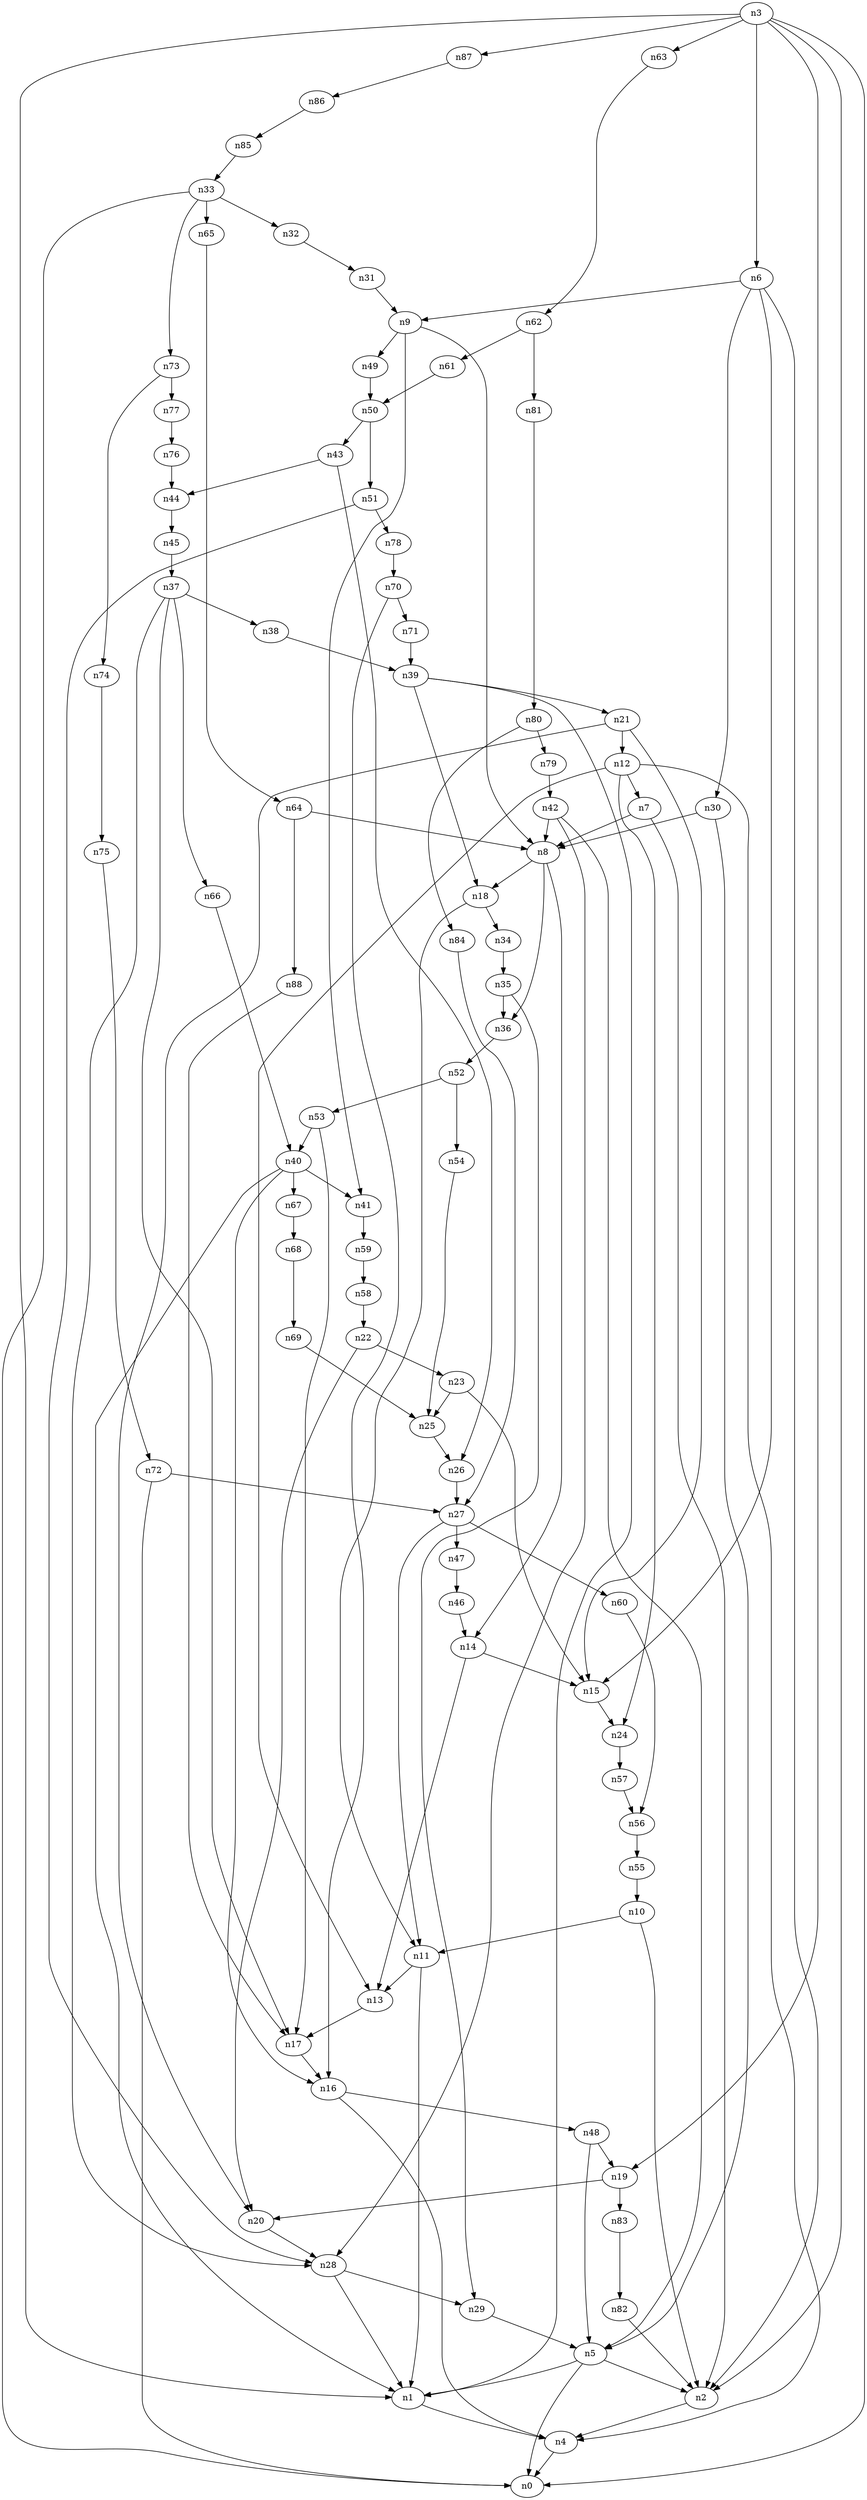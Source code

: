 digraph G {
	n1 -> n4	 [_graphml_id=e4];
	n2 -> n4	 [_graphml_id=e7];
	n3 -> n0	 [_graphml_id=e0];
	n3 -> n1	 [_graphml_id=e3];
	n3 -> n2	 [_graphml_id=e6];
	n3 -> n6	 [_graphml_id=e9];
	n3 -> n19	 [_graphml_id=e29];
	n3 -> n63	 [_graphml_id=e104];
	n3 -> n87	 [_graphml_id=e144];
	n4 -> n0	 [_graphml_id=e1];
	n5 -> n0	 [_graphml_id=e2];
	n5 -> n1	 [_graphml_id=e5];
	n5 -> n2	 [_graphml_id=e8];
	n6 -> n2	 [_graphml_id=e10];
	n6 -> n9	 [_graphml_id=e14];
	n6 -> n15	 [_graphml_id=e23];
	n6 -> n30	 [_graphml_id=e48];
	n7 -> n2	 [_graphml_id=e11];
	n7 -> n8	 [_graphml_id=e12];
	n8 -> n14	 [_graphml_id=e130];
	n8 -> n18	 [_graphml_id=e28];
	n8 -> n36	 [_graphml_id=e58];
	n9 -> n8	 [_graphml_id=e13];
	n9 -> n41	 [_graphml_id=e65];
	n9 -> n49	 [_graphml_id=e79];
	n10 -> n2	 [_graphml_id=e15];
	n10 -> n11	 [_graphml_id=e16];
	n11 -> n1	 [_graphml_id=e17];
	n11 -> n13	 [_graphml_id=e20];
	n12 -> n4	 [_graphml_id=e19];
	n12 -> n7	 [_graphml_id=e18];
	n12 -> n13	 [_graphml_id=e120];
	n12 -> n24	 [_graphml_id=e37];
	n13 -> n17	 [_graphml_id=e26];
	n14 -> n13	 [_graphml_id=e21];
	n14 -> n15	 [_graphml_id=e22];
	n15 -> n24	 [_graphml_id=e36];
	n16 -> n4	 [_graphml_id=e24];
	n16 -> n48	 [_graphml_id=e77];
	n17 -> n16	 [_graphml_id=e25];
	n18 -> n11	 [_graphml_id=e27];
	n18 -> n34	 [_graphml_id=e54];
	n19 -> n20	 [_graphml_id=e30];
	n19 -> n83	 [_graphml_id=e137];
	n20 -> n28	 [_graphml_id=e43];
	n21 -> n12	 [_graphml_id=e32];
	n21 -> n15	 [_graphml_id=e38];
	n21 -> n20	 [_graphml_id=e31];
	n22 -> n20	 [_graphml_id=e33];
	n22 -> n23	 [_graphml_id=e34];
	n23 -> n15	 [_graphml_id=e35];
	n23 -> n25	 [_graphml_id=e39];
	n24 -> n57	 [_graphml_id=e94];
	n25 -> n26	 [_graphml_id=e40];
	n26 -> n27	 [_graphml_id=e41];
	n27 -> n11	 [_graphml_id=e42];
	n27 -> n47	 [_graphml_id=e75];
	n27 -> n60	 [_graphml_id=e98];
	n28 -> n1	 [_graphml_id=e49];
	n28 -> n29	 [_graphml_id=e44];
	n29 -> n5	 [_graphml_id=e45];
	n30 -> n5	 [_graphml_id=e46];
	n30 -> n8	 [_graphml_id=e47];
	n31 -> n9	 [_graphml_id=e50];
	n32 -> n31	 [_graphml_id=e51];
	n33 -> n0	 [_graphml_id=e53];
	n33 -> n32	 [_graphml_id=e52];
	n33 -> n65	 [_graphml_id=e107];
	n33 -> n73	 [_graphml_id=e121];
	n34 -> n35	 [_graphml_id=e55];
	n35 -> n29	 [_graphml_id=e56];
	n35 -> n36	 [_graphml_id=e57];
	n36 -> n52	 [_graphml_id=e83];
	n37 -> n17	 [_graphml_id=e59];
	n37 -> n28	 [_graphml_id=e110];
	n37 -> n38	 [_graphml_id=e60];
	n37 -> n66	 [_graphml_id=e108];
	n38 -> n39	 [_graphml_id=e61];
	n39 -> n1	 [_graphml_id=e62];
	n39 -> n18	 [_graphml_id=e88];
	n39 -> n21	 [_graphml_id=e78];
	n40 -> n1	 [_graphml_id=e140];
	n40 -> n16	 [_graphml_id=e63];
	n40 -> n41	 [_graphml_id=e64];
	n40 -> n67	 [_graphml_id=e111];
	n41 -> n59	 [_graphml_id=e97];
	n42 -> n5	 [_graphml_id=e66];
	n42 -> n8	 [_graphml_id=e68];
	n42 -> n28	 [_graphml_id=e67];
	n43 -> n26	 [_graphml_id=e69];
	n43 -> n44	 [_graphml_id=e70];
	n44 -> n45	 [_graphml_id=e71];
	n45 -> n37	 [_graphml_id=e72];
	n46 -> n14	 [_graphml_id=e73];
	n47 -> n46	 [_graphml_id=e74];
	n48 -> n5	 [_graphml_id=e90];
	n48 -> n19	 [_graphml_id=e76];
	n49 -> n50	 [_graphml_id=e80];
	n50 -> n43	 [_graphml_id=e89];
	n50 -> n51	 [_graphml_id=e81];
	n51 -> n28	 [_graphml_id=e82];
	n51 -> n78	 [_graphml_id=e128];
	n52 -> n53	 [_graphml_id=e84];
	n52 -> n54	 [_graphml_id=e87];
	n53 -> n17	 [_graphml_id=e85];
	n53 -> n40	 [_graphml_id=e100];
	n54 -> n25	 [_graphml_id=e86];
	n55 -> n10	 [_graphml_id=e91];
	n56 -> n55	 [_graphml_id=e92];
	n57 -> n56	 [_graphml_id=e93];
	n58 -> n22	 [_graphml_id=e95];
	n59 -> n58	 [_graphml_id=e96];
	n60 -> n56	 [_graphml_id=e99];
	n61 -> n50	 [_graphml_id=e101];
	n62 -> n61	 [_graphml_id=e102];
	n62 -> n81	 [_graphml_id=e134];
	n63 -> n62	 [_graphml_id=e103];
	n64 -> n8	 [_graphml_id=e105];
	n64 -> n88	 [_graphml_id=e145];
	n65 -> n64	 [_graphml_id=e106];
	n66 -> n40	 [_graphml_id=e109];
	n67 -> n68	 [_graphml_id=e112];
	n68 -> n69	 [_graphml_id=e113];
	n69 -> n25	 [_graphml_id=e114];
	n70 -> n16	 [_graphml_id=e115];
	n70 -> n71	 [_graphml_id=e116];
	n71 -> n39	 [_graphml_id=e117];
	n72 -> n0	 [_graphml_id=e119];
	n72 -> n27	 [_graphml_id=e118];
	n73 -> n74	 [_graphml_id=e122];
	n73 -> n77	 [_graphml_id=e127];
	n74 -> n75	 [_graphml_id=e123];
	n75 -> n72	 [_graphml_id=e124];
	n76 -> n44	 [_graphml_id=e125];
	n77 -> n76	 [_graphml_id=e126];
	n78 -> n70	 [_graphml_id=e129];
	n79 -> n42	 [_graphml_id=e131];
	n80 -> n79	 [_graphml_id=e132];
	n80 -> n84	 [_graphml_id=e139];
	n81 -> n80	 [_graphml_id=e133];
	n82 -> n2	 [_graphml_id=e135];
	n83 -> n82	 [_graphml_id=e136];
	n84 -> n27	 [_graphml_id=e138];
	n85 -> n33	 [_graphml_id=e141];
	n86 -> n85	 [_graphml_id=e142];
	n87 -> n86	 [_graphml_id=e143];
	n88 -> n17	 [_graphml_id=e146];
}
